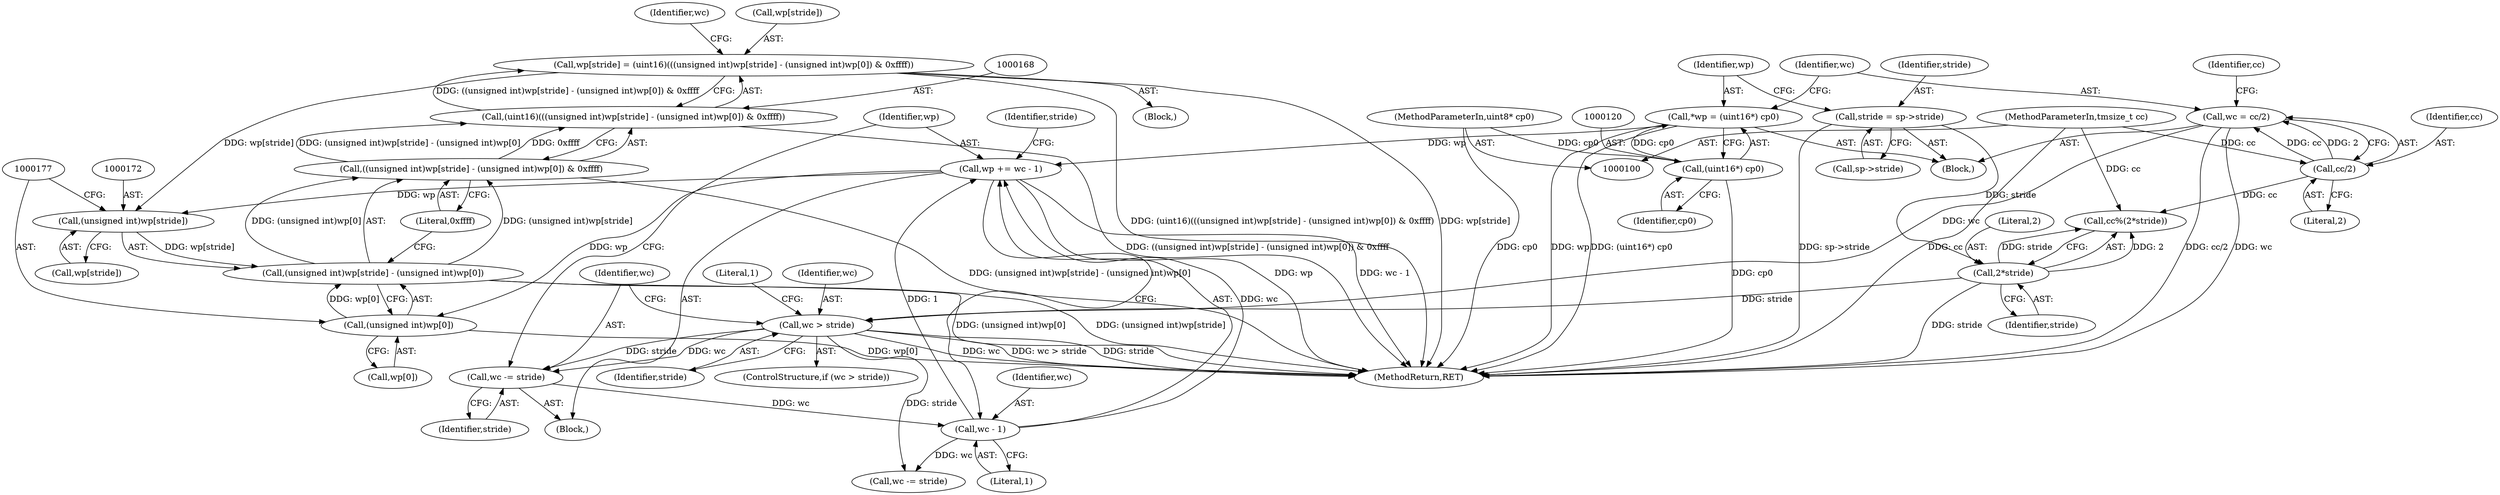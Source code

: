 digraph "0_libtiff_3ca657a8793dd011bf869695d72ad31c779c3cc1_8@pointer" {
"1000163" [label="(Call,wp[stride] = (uint16)(((unsigned int)wp[stride] - (unsigned int)wp[0]) & 0xffff))"];
"1000167" [label="(Call,(uint16)(((unsigned int)wp[stride] - (unsigned int)wp[0]) & 0xffff))"];
"1000169" [label="(Call,((unsigned int)wp[stride] - (unsigned int)wp[0]) & 0xffff)"];
"1000170" [label="(Call,(unsigned int)wp[stride] - (unsigned int)wp[0])"];
"1000171" [label="(Call,(unsigned int)wp[stride])"];
"1000163" [label="(Call,wp[stride] = (uint16)(((unsigned int)wp[stride] - (unsigned int)wp[0]) & 0xffff))"];
"1000154" [label="(Call,wp += wc - 1)"];
"1000156" [label="(Call,wc - 1)"];
"1000151" [label="(Call,wc -= stride)"];
"1000147" [label="(Call,wc > stride)"];
"1000123" [label="(Call,wc = cc/2)"];
"1000125" [label="(Call,cc/2)"];
"1000103" [label="(MethodParameterIn,tmsize_t cc)"];
"1000132" [label="(Call,2*stride)"];
"1000111" [label="(Call,stride = sp->stride)"];
"1000117" [label="(Call,*wp = (uint16*) cp0)"];
"1000119" [label="(Call,(uint16*) cp0)"];
"1000102" [label="(MethodParameterIn,uint8* cp0)"];
"1000176" [label="(Call,(unsigned int)wp[0])"];
"1000157" [label="(Identifier,wc)"];
"1000154" [label="(Call,wp += wc - 1)"];
"1000162" [label="(Identifier,stride)"];
"1000117" [label="(Call,*wp = (uint16*) cp0)"];
"1000119" [label="(Call,(uint16*) cp0)"];
"1000183" [label="(Identifier,wc)"];
"1000153" [label="(Identifier,stride)"];
"1000156" [label="(Call,wc - 1)"];
"1000103" [label="(MethodParameterIn,tmsize_t cc)"];
"1000123" [label="(Call,wc = cc/2)"];
"1000163" [label="(Call,wp[stride] = (uint16)(((unsigned int)wp[stride] - (unsigned int)wp[0]) & 0xffff))"];
"1000155" [label="(Identifier,wp)"];
"1000173" [label="(Call,wp[stride])"];
"1000118" [label="(Identifier,wp)"];
"1000170" [label="(Call,(unsigned int)wp[stride] - (unsigned int)wp[0])"];
"1000161" [label="(Block,)"];
"1000176" [label="(Call,(unsigned int)wp[0])"];
"1000150" [label="(Block,)"];
"1000151" [label="(Call,wc -= stride)"];
"1000113" [label="(Call,sp->stride)"];
"1000164" [label="(Call,wp[stride])"];
"1000124" [label="(Identifier,wc)"];
"1000147" [label="(Call,wc > stride)"];
"1000111" [label="(Call,stride = sp->stride)"];
"1000169" [label="(Call,((unsigned int)wp[stride] - (unsigned int)wp[0]) & 0xffff)"];
"1000112" [label="(Identifier,stride)"];
"1000131" [label="(Identifier,cc)"];
"1000133" [label="(Literal,2)"];
"1000134" [label="(Identifier,stride)"];
"1000149" [label="(Identifier,stride)"];
"1000104" [label="(Block,)"];
"1000189" [label="(Literal,1)"];
"1000152" [label="(Identifier,wc)"];
"1000126" [label="(Identifier,cc)"];
"1000102" [label="(MethodParameterIn,uint8* cp0)"];
"1000178" [label="(Call,wp[0])"];
"1000132" [label="(Call,2*stride)"];
"1000158" [label="(Literal,1)"];
"1000125" [label="(Call,cc/2)"];
"1000167" [label="(Call,(uint16)(((unsigned int)wp[stride] - (unsigned int)wp[0]) & 0xffff))"];
"1000127" [label="(Literal,2)"];
"1000148" [label="(Identifier,wc)"];
"1000171" [label="(Call,(unsigned int)wp[stride])"];
"1000146" [label="(ControlStructure,if (wc > stride))"];
"1000130" [label="(Call,cc%(2*stride))"];
"1000181" [label="(Literal,0xffff)"];
"1000121" [label="(Identifier,cp0)"];
"1000182" [label="(Call,wc -= stride)"];
"1000190" [label="(MethodReturn,RET)"];
"1000163" -> "1000161"  [label="AST: "];
"1000163" -> "1000167"  [label="CFG: "];
"1000164" -> "1000163"  [label="AST: "];
"1000167" -> "1000163"  [label="AST: "];
"1000183" -> "1000163"  [label="CFG: "];
"1000163" -> "1000190"  [label="DDG: wp[stride]"];
"1000163" -> "1000190"  [label="DDG: (uint16)(((unsigned int)wp[stride] - (unsigned int)wp[0]) & 0xffff)"];
"1000167" -> "1000163"  [label="DDG: ((unsigned int)wp[stride] - (unsigned int)wp[0]) & 0xffff"];
"1000163" -> "1000171"  [label="DDG: wp[stride]"];
"1000167" -> "1000169"  [label="CFG: "];
"1000168" -> "1000167"  [label="AST: "];
"1000169" -> "1000167"  [label="AST: "];
"1000167" -> "1000190"  [label="DDG: ((unsigned int)wp[stride] - (unsigned int)wp[0]) & 0xffff"];
"1000169" -> "1000167"  [label="DDG: (unsigned int)wp[stride] - (unsigned int)wp[0]"];
"1000169" -> "1000167"  [label="DDG: 0xffff"];
"1000169" -> "1000181"  [label="CFG: "];
"1000170" -> "1000169"  [label="AST: "];
"1000181" -> "1000169"  [label="AST: "];
"1000169" -> "1000190"  [label="DDG: (unsigned int)wp[stride] - (unsigned int)wp[0]"];
"1000170" -> "1000169"  [label="DDG: (unsigned int)wp[stride]"];
"1000170" -> "1000169"  [label="DDG: (unsigned int)wp[0]"];
"1000170" -> "1000176"  [label="CFG: "];
"1000171" -> "1000170"  [label="AST: "];
"1000176" -> "1000170"  [label="AST: "];
"1000181" -> "1000170"  [label="CFG: "];
"1000170" -> "1000190"  [label="DDG: (unsigned int)wp[stride]"];
"1000170" -> "1000190"  [label="DDG: (unsigned int)wp[0]"];
"1000171" -> "1000170"  [label="DDG: wp[stride]"];
"1000176" -> "1000170"  [label="DDG: wp[0]"];
"1000171" -> "1000173"  [label="CFG: "];
"1000172" -> "1000171"  [label="AST: "];
"1000173" -> "1000171"  [label="AST: "];
"1000177" -> "1000171"  [label="CFG: "];
"1000154" -> "1000171"  [label="DDG: wp"];
"1000154" -> "1000150"  [label="AST: "];
"1000154" -> "1000156"  [label="CFG: "];
"1000155" -> "1000154"  [label="AST: "];
"1000156" -> "1000154"  [label="AST: "];
"1000162" -> "1000154"  [label="CFG: "];
"1000154" -> "1000190"  [label="DDG: wp"];
"1000154" -> "1000190"  [label="DDG: wc - 1"];
"1000156" -> "1000154"  [label="DDG: wc"];
"1000156" -> "1000154"  [label="DDG: 1"];
"1000117" -> "1000154"  [label="DDG: wp"];
"1000154" -> "1000176"  [label="DDG: wp"];
"1000156" -> "1000158"  [label="CFG: "];
"1000157" -> "1000156"  [label="AST: "];
"1000158" -> "1000156"  [label="AST: "];
"1000151" -> "1000156"  [label="DDG: wc"];
"1000156" -> "1000182"  [label="DDG: wc"];
"1000151" -> "1000150"  [label="AST: "];
"1000151" -> "1000153"  [label="CFG: "];
"1000152" -> "1000151"  [label="AST: "];
"1000153" -> "1000151"  [label="AST: "];
"1000155" -> "1000151"  [label="CFG: "];
"1000147" -> "1000151"  [label="DDG: stride"];
"1000147" -> "1000151"  [label="DDG: wc"];
"1000147" -> "1000146"  [label="AST: "];
"1000147" -> "1000149"  [label="CFG: "];
"1000148" -> "1000147"  [label="AST: "];
"1000149" -> "1000147"  [label="AST: "];
"1000152" -> "1000147"  [label="CFG: "];
"1000189" -> "1000147"  [label="CFG: "];
"1000147" -> "1000190"  [label="DDG: stride"];
"1000147" -> "1000190"  [label="DDG: wc"];
"1000147" -> "1000190"  [label="DDG: wc > stride"];
"1000123" -> "1000147"  [label="DDG: wc"];
"1000132" -> "1000147"  [label="DDG: stride"];
"1000147" -> "1000182"  [label="DDG: stride"];
"1000123" -> "1000104"  [label="AST: "];
"1000123" -> "1000125"  [label="CFG: "];
"1000124" -> "1000123"  [label="AST: "];
"1000125" -> "1000123"  [label="AST: "];
"1000131" -> "1000123"  [label="CFG: "];
"1000123" -> "1000190"  [label="DDG: cc/2"];
"1000123" -> "1000190"  [label="DDG: wc"];
"1000125" -> "1000123"  [label="DDG: cc"];
"1000125" -> "1000123"  [label="DDG: 2"];
"1000125" -> "1000127"  [label="CFG: "];
"1000126" -> "1000125"  [label="AST: "];
"1000127" -> "1000125"  [label="AST: "];
"1000103" -> "1000125"  [label="DDG: cc"];
"1000125" -> "1000130"  [label="DDG: cc"];
"1000103" -> "1000100"  [label="AST: "];
"1000103" -> "1000190"  [label="DDG: cc"];
"1000103" -> "1000130"  [label="DDG: cc"];
"1000132" -> "1000130"  [label="AST: "];
"1000132" -> "1000134"  [label="CFG: "];
"1000133" -> "1000132"  [label="AST: "];
"1000134" -> "1000132"  [label="AST: "];
"1000130" -> "1000132"  [label="CFG: "];
"1000132" -> "1000190"  [label="DDG: stride"];
"1000132" -> "1000130"  [label="DDG: 2"];
"1000132" -> "1000130"  [label="DDG: stride"];
"1000111" -> "1000132"  [label="DDG: stride"];
"1000111" -> "1000104"  [label="AST: "];
"1000111" -> "1000113"  [label="CFG: "];
"1000112" -> "1000111"  [label="AST: "];
"1000113" -> "1000111"  [label="AST: "];
"1000118" -> "1000111"  [label="CFG: "];
"1000111" -> "1000190"  [label="DDG: sp->stride"];
"1000117" -> "1000104"  [label="AST: "];
"1000117" -> "1000119"  [label="CFG: "];
"1000118" -> "1000117"  [label="AST: "];
"1000119" -> "1000117"  [label="AST: "];
"1000124" -> "1000117"  [label="CFG: "];
"1000117" -> "1000190"  [label="DDG: wp"];
"1000117" -> "1000190"  [label="DDG: (uint16*) cp0"];
"1000119" -> "1000117"  [label="DDG: cp0"];
"1000119" -> "1000121"  [label="CFG: "];
"1000120" -> "1000119"  [label="AST: "];
"1000121" -> "1000119"  [label="AST: "];
"1000119" -> "1000190"  [label="DDG: cp0"];
"1000102" -> "1000119"  [label="DDG: cp0"];
"1000102" -> "1000100"  [label="AST: "];
"1000102" -> "1000190"  [label="DDG: cp0"];
"1000176" -> "1000178"  [label="CFG: "];
"1000177" -> "1000176"  [label="AST: "];
"1000178" -> "1000176"  [label="AST: "];
"1000176" -> "1000190"  [label="DDG: wp[0]"];
}
